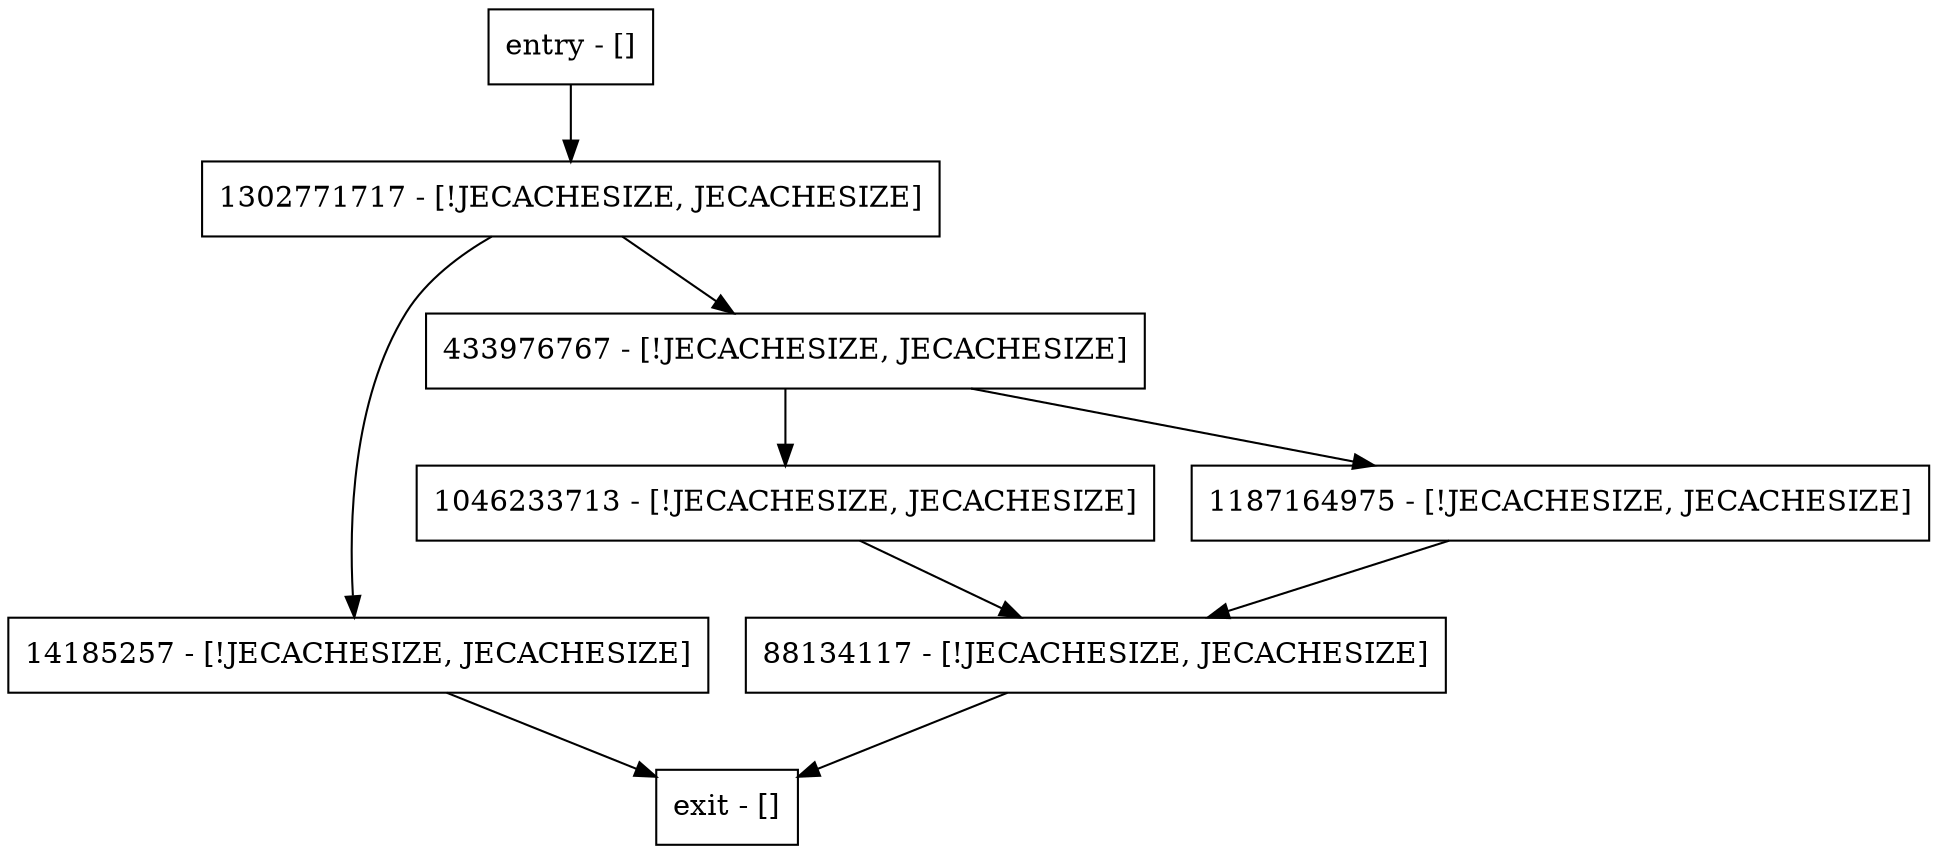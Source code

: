 digraph sizeNotNegative {
node [shape=record];
14185257 [label="14185257 - [!JECACHESIZE, JECACHESIZE]"];
433976767 [label="433976767 - [!JECACHESIZE, JECACHESIZE]"];
entry [label="entry - []"];
exit [label="exit - []"];
1046233713 [label="1046233713 - [!JECACHESIZE, JECACHESIZE]"];
88134117 [label="88134117 - [!JECACHESIZE, JECACHESIZE]"];
1187164975 [label="1187164975 - [!JECACHESIZE, JECACHESIZE]"];
1302771717 [label="1302771717 - [!JECACHESIZE, JECACHESIZE]"];
entry;
exit;
14185257 -> exit;
433976767 -> 1046233713;
433976767 -> 1187164975;
entry -> 1302771717;
1046233713 -> 88134117;
88134117 -> exit;
1187164975 -> 88134117;
1302771717 -> 14185257;
1302771717 -> 433976767;
}
